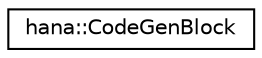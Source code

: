 digraph "Graphical Class Hierarchy"
{
 // LATEX_PDF_SIZE
  edge [fontname="Helvetica",fontsize="10",labelfontname="Helvetica",labelfontsize="10"];
  node [fontname="Helvetica",fontsize="10",shape=record];
  rankdir="LR";
  Node0 [label="hana::CodeGenBlock",height=0.2,width=0.4,color="black", fillcolor="white", style="filled",URL="$classhana_1_1_code_gen_block.html",tooltip=" "];
}
